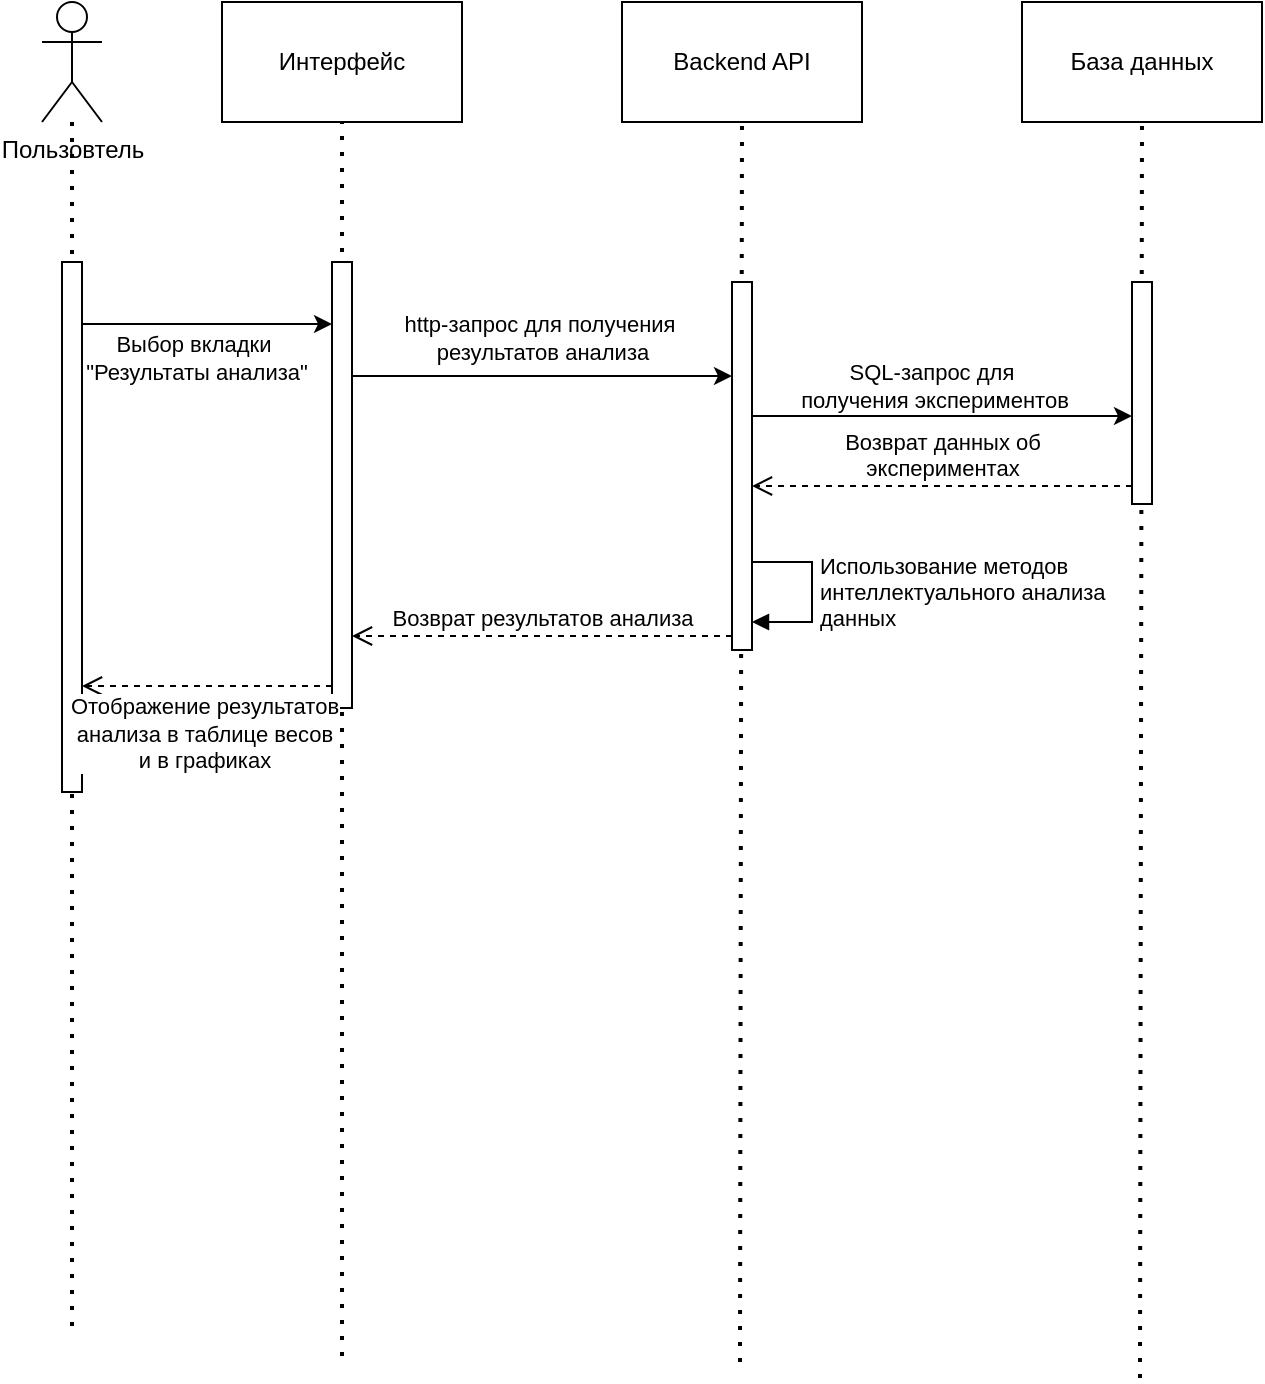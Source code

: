 <mxfile version="24.4.8" type="github">
  <diagram name="Page-1" id="E-_p8wknGFhFh1wgoca6">
    <mxGraphModel dx="1434" dy="781" grid="0" gridSize="10" guides="1" tooltips="1" connect="1" arrows="1" fold="1" page="1" pageScale="1" pageWidth="850" pageHeight="1100" math="0" shadow="0">
      <root>
        <mxCell id="0" />
        <mxCell id="1" parent="0" />
        <mxCell id="Dw2y7wDRYGEJh100eIvK-1" value="" style="endArrow=none;dashed=1;html=1;dashPattern=1 3;strokeWidth=2;rounded=0;" edge="1" parent="1" source="Dw2y7wDRYGEJh100eIvK-5">
          <mxGeometry width="50" height="50" relative="1" as="geometry">
            <mxPoint x="220" y="300" as="sourcePoint" />
            <mxPoint x="85" y="687" as="targetPoint" />
          </mxGeometry>
        </mxCell>
        <mxCell id="Dw2y7wDRYGEJh100eIvK-2" value="" style="endArrow=none;dashed=1;html=1;dashPattern=1 3;strokeWidth=2;rounded=0;entryX=0.5;entryY=1;entryDx=0;entryDy=0;" edge="1" parent="1" target="Dw2y7wDRYGEJh100eIvK-6">
          <mxGeometry width="50" height="50" relative="1" as="geometry">
            <mxPoint x="220" y="697" as="sourcePoint" />
            <mxPoint x="270" y="250" as="targetPoint" />
          </mxGeometry>
        </mxCell>
        <mxCell id="Dw2y7wDRYGEJh100eIvK-3" value="" style="endArrow=none;dashed=1;html=1;dashPattern=1 3;strokeWidth=2;rounded=0;entryX=0.5;entryY=1;entryDx=0;entryDy=0;" edge="1" parent="1" target="Dw2y7wDRYGEJh100eIvK-9">
          <mxGeometry width="50" height="50" relative="1" as="geometry">
            <mxPoint x="419" y="700" as="sourcePoint" />
            <mxPoint x="270" y="250" as="targetPoint" />
          </mxGeometry>
        </mxCell>
        <mxCell id="Dw2y7wDRYGEJh100eIvK-4" value="" style="endArrow=none;dashed=1;html=1;dashPattern=1 3;strokeWidth=2;rounded=0;entryX=0.5;entryY=1;entryDx=0;entryDy=0;" edge="1" parent="1" target="Dw2y7wDRYGEJh100eIvK-11">
          <mxGeometry width="50" height="50" relative="1" as="geometry">
            <mxPoint x="619" y="708" as="sourcePoint" />
            <mxPoint x="270" y="250" as="targetPoint" />
          </mxGeometry>
        </mxCell>
        <mxCell id="Dw2y7wDRYGEJh100eIvK-5" value="Пользовтель" style="shape=umlActor;verticalLabelPosition=bottom;verticalAlign=top;html=1;outlineConnect=0;align=center;horizontal=1;labelPosition=center;" vertex="1" parent="1">
          <mxGeometry x="70" y="20" width="30" height="60" as="geometry" />
        </mxCell>
        <mxCell id="Dw2y7wDRYGEJh100eIvK-6" value="Интерфейс" style="rounded=0;whiteSpace=wrap;html=1;" vertex="1" parent="1">
          <mxGeometry x="160" y="20" width="120" height="60" as="geometry" />
        </mxCell>
        <mxCell id="Dw2y7wDRYGEJh100eIvK-7" value="" style="html=1;points=[[0,0,0,0,5],[0,1,0,0,-5],[1,0,0,0,5],[1,1,0,0,-5]];perimeter=orthogonalPerimeter;outlineConnect=0;targetShapes=umlLifeline;portConstraint=eastwest;newEdgeStyle={&quot;curved&quot;:0,&quot;rounded&quot;:0};" vertex="1" parent="1">
          <mxGeometry x="80" y="150" width="10" height="265" as="geometry" />
        </mxCell>
        <mxCell id="Dw2y7wDRYGEJh100eIvK-8" value="" style="html=1;points=[[0,0,0,0,5],[0,1,0,0,-5],[1,0,0,0,5],[1,1,0,0,-5]];perimeter=orthogonalPerimeter;outlineConnect=0;targetShapes=umlLifeline;portConstraint=eastwest;newEdgeStyle={&quot;curved&quot;:0,&quot;rounded&quot;:0};" vertex="1" parent="1">
          <mxGeometry x="215" y="150" width="10" height="223" as="geometry" />
        </mxCell>
        <mxCell id="Dw2y7wDRYGEJh100eIvK-9" value="Backend API" style="rounded=0;whiteSpace=wrap;html=1;" vertex="1" parent="1">
          <mxGeometry x="360" y="20" width="120" height="60" as="geometry" />
        </mxCell>
        <mxCell id="Dw2y7wDRYGEJh100eIvK-10" value="" style="html=1;points=[[0,0,0,0,5],[0,1,0,0,-5],[1,0,0,0,5],[1,1,0,0,-5]];perimeter=orthogonalPerimeter;outlineConnect=0;targetShapes=umlLifeline;portConstraint=eastwest;newEdgeStyle={&quot;curved&quot;:0,&quot;rounded&quot;:0};" vertex="1" parent="1">
          <mxGeometry x="415" y="160" width="10" height="184" as="geometry" />
        </mxCell>
        <mxCell id="Dw2y7wDRYGEJh100eIvK-11" value="База данных" style="rounded=0;whiteSpace=wrap;html=1;" vertex="1" parent="1">
          <mxGeometry x="560" y="20" width="120" height="60" as="geometry" />
        </mxCell>
        <mxCell id="Dw2y7wDRYGEJh100eIvK-12" value="" style="html=1;points=[[0,0,0,0,5],[0,1,0,0,-5],[1,0,0,0,5],[1,1,0,0,-5]];perimeter=orthogonalPerimeter;outlineConnect=0;targetShapes=umlLifeline;portConstraint=eastwest;newEdgeStyle={&quot;curved&quot;:0,&quot;rounded&quot;:0};" vertex="1" parent="1">
          <mxGeometry x="615" y="160" width="10" height="111" as="geometry" />
        </mxCell>
        <mxCell id="Dw2y7wDRYGEJh100eIvK-34" value="" style="endArrow=classic;html=1;rounded=0;entryX=0;entryY=0;entryDx=0;entryDy=5;entryPerimeter=0;" edge="1" parent="1">
          <mxGeometry width="50" height="50" relative="1" as="geometry">
            <mxPoint x="90" y="181" as="sourcePoint" />
            <mxPoint x="215" y="181" as="targetPoint" />
          </mxGeometry>
        </mxCell>
        <mxCell id="Dw2y7wDRYGEJh100eIvK-35" value="&lt;div&gt;Выбор вкладки&amp;nbsp;&lt;/div&gt;&lt;div&gt;&quot;Результаты анализа&quot;&lt;/div&gt;" style="edgeLabel;html=1;align=center;verticalAlign=middle;resizable=0;points=[];" vertex="1" connectable="0" parent="Dw2y7wDRYGEJh100eIvK-34">
          <mxGeometry x="-0.6" y="-5" relative="1" as="geometry">
            <mxPoint x="32" y="12" as="offset" />
          </mxGeometry>
        </mxCell>
        <mxCell id="Dw2y7wDRYGEJh100eIvK-36" value="" style="endArrow=classic;html=1;rounded=0;" edge="1" parent="1">
          <mxGeometry width="50" height="50" relative="1" as="geometry">
            <mxPoint x="225" y="207" as="sourcePoint" />
            <mxPoint x="415" y="207" as="targetPoint" />
          </mxGeometry>
        </mxCell>
        <mxCell id="Dw2y7wDRYGEJh100eIvK-37" value="&lt;div&gt;http-запрос для получения&amp;nbsp;&lt;/div&gt;&lt;div&gt;результатов анализа&lt;/div&gt;" style="edgeLabel;html=1;align=center;verticalAlign=middle;resizable=0;points=[];" vertex="1" connectable="0" parent="Dw2y7wDRYGEJh100eIvK-36">
          <mxGeometry x="-0.463" y="1" relative="1" as="geometry">
            <mxPoint x="44" y="-18" as="offset" />
          </mxGeometry>
        </mxCell>
        <mxCell id="Dw2y7wDRYGEJh100eIvK-38" value="" style="endArrow=classic;html=1;rounded=0;exitX=1;exitY=0.216;exitDx=0;exitDy=0;exitPerimeter=0;" edge="1" parent="1">
          <mxGeometry width="50" height="50" relative="1" as="geometry">
            <mxPoint x="425" y="227" as="sourcePoint" />
            <mxPoint x="615" y="227" as="targetPoint" />
          </mxGeometry>
        </mxCell>
        <mxCell id="Dw2y7wDRYGEJh100eIvK-39" value="&lt;div&gt;SQL-запрос для&amp;nbsp;&lt;/div&gt;&lt;div&gt;получения экспериментов&lt;br&gt;&lt;/div&gt;" style="edgeLabel;html=1;align=center;verticalAlign=middle;resizable=0;points=[];" vertex="1" connectable="0" parent="Dw2y7wDRYGEJh100eIvK-38">
          <mxGeometry x="0.337" y="2" relative="1" as="geometry">
            <mxPoint x="-36" y="-13" as="offset" />
          </mxGeometry>
        </mxCell>
        <mxCell id="Dw2y7wDRYGEJh100eIvK-40" value="&lt;div&gt;Возврат данных об &lt;br&gt;&lt;/div&gt;&lt;div&gt;экспериментах&lt;br&gt;&lt;/div&gt;" style="html=1;verticalAlign=bottom;endArrow=open;dashed=1;endSize=8;curved=0;rounded=0;exitX=0;exitY=0.388;exitDx=0;exitDy=0;exitPerimeter=0;" edge="1" parent="1">
          <mxGeometry relative="1" as="geometry">
            <mxPoint x="615" y="262.0" as="sourcePoint" />
            <mxPoint x="425" y="262.0" as="targetPoint" />
          </mxGeometry>
        </mxCell>
        <mxCell id="Dw2y7wDRYGEJh100eIvK-43" value="&lt;div&gt;Использование методов&lt;/div&gt;&lt;div&gt;интеллектуального анализа&lt;/div&gt;&lt;div&gt;данных&lt;br&gt;&lt;/div&gt;" style="html=1;align=left;spacingLeft=2;endArrow=block;rounded=0;edgeStyle=orthogonalEdgeStyle;curved=0;rounded=0;" edge="1" target="Dw2y7wDRYGEJh100eIvK-10" parent="1">
          <mxGeometry relative="1" as="geometry">
            <mxPoint x="425" y="300" as="sourcePoint" />
            <Array as="points">
              <mxPoint x="455" y="300" />
              <mxPoint x="455" y="330" />
            </Array>
            <mxPoint x="426" y="330" as="targetPoint" />
          </mxGeometry>
        </mxCell>
        <mxCell id="Dw2y7wDRYGEJh100eIvK-44" value="Возврат результатов анализа" style="html=1;verticalAlign=bottom;endArrow=open;dashed=1;endSize=8;curved=0;rounded=0;" edge="1" parent="1">
          <mxGeometry relative="1" as="geometry">
            <mxPoint x="415" y="337" as="sourcePoint" />
            <mxPoint x="225" y="337" as="targetPoint" />
          </mxGeometry>
        </mxCell>
        <mxCell id="Dw2y7wDRYGEJh100eIvK-45" value="&lt;div&gt;Отображение результатов&lt;/div&gt;&lt;div&gt;анализа в таблице весов&lt;/div&gt;&lt;div&gt;и в графиках&lt;br&gt;&lt;/div&gt;" style="html=1;verticalAlign=bottom;endArrow=open;dashed=1;endSize=8;curved=0;rounded=0;" edge="1" parent="1">
          <mxGeometry x="0.024" y="46" relative="1" as="geometry">
            <mxPoint x="215" y="362" as="sourcePoint" />
            <mxPoint x="90" y="362" as="targetPoint" />
            <mxPoint as="offset" />
          </mxGeometry>
        </mxCell>
      </root>
    </mxGraphModel>
  </diagram>
</mxfile>
